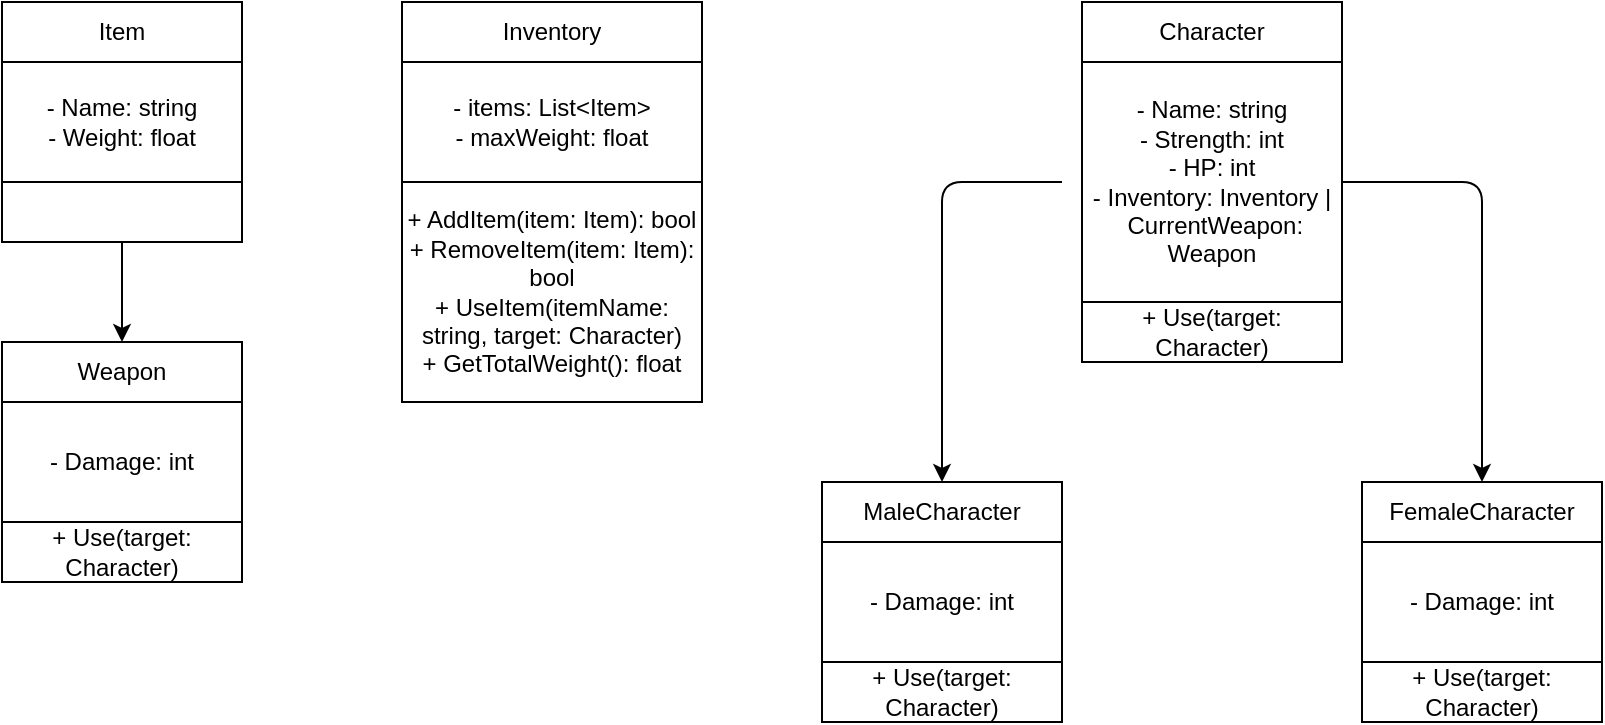 <mxfile>
    <diagram id="oA_2qftPaEZkycEzTWtB" name="Page-1">
        <mxGraphModel dx="791" dy="610" grid="1" gridSize="10" guides="1" tooltips="1" connect="1" arrows="1" fold="1" page="1" pageScale="1" pageWidth="850" pageHeight="1100" math="0" shadow="0">
            <root>
                <mxCell id="0"/>
                <mxCell id="1" parent="0"/>
                <mxCell id="2" value="Item" style="rounded=0;whiteSpace=wrap;html=1;" parent="1" vertex="1">
                    <mxGeometry x="40" y="40" width="120" height="30" as="geometry"/>
                </mxCell>
                <mxCell id="10" style="edgeStyle=none;html=1;entryX=0.5;entryY=0;entryDx=0;entryDy=0;" parent="1" source="3" target="7" edge="1">
                    <mxGeometry relative="1" as="geometry"/>
                </mxCell>
                <mxCell id="3" value="" style="rounded=0;whiteSpace=wrap;html=1;" parent="1" vertex="1">
                    <mxGeometry x="40" y="130" width="120" height="30" as="geometry"/>
                </mxCell>
                <mxCell id="5" value="- &lt;span class=&quot;hljs-type&quot;&gt;Name&lt;/span&gt;: string &lt;br&gt;- Weight: &lt;span class=&quot;hljs-type&quot;&gt;float&lt;/span&gt;" style="rounded=0;whiteSpace=wrap;html=1;" parent="1" vertex="1">
                    <mxGeometry x="40" y="70" width="120" height="60" as="geometry"/>
                </mxCell>
                <mxCell id="7" value="Weapon" style="rounded=0;whiteSpace=wrap;html=1;" parent="1" vertex="1">
                    <mxGeometry x="40" y="210" width="120" height="30" as="geometry"/>
                </mxCell>
                <mxCell id="8" value="+ Use(target: &lt;span class=&quot;hljs-type&quot;&gt;Character&lt;/span&gt;)" style="rounded=0;whiteSpace=wrap;html=1;" parent="1" vertex="1">
                    <mxGeometry x="40" y="300" width="120" height="30" as="geometry"/>
                </mxCell>
                <mxCell id="9" value="- Damage: &lt;span class=&quot;hljs-type&quot;&gt;int&lt;/span&gt;" style="rounded=0;whiteSpace=wrap;html=1;" parent="1" vertex="1">
                    <mxGeometry x="40" y="240" width="120" height="60" as="geometry"/>
                </mxCell>
                <mxCell id="11" value="Inventory" style="rounded=0;whiteSpace=wrap;html=1;" parent="1" vertex="1">
                    <mxGeometry x="240" y="40" width="150" height="30" as="geometry"/>
                </mxCell>
                <mxCell id="12" value="+ AddItem(item: Item): &lt;span class=&quot;hljs-type&quot;&gt;bool&lt;br&gt;&lt;/span&gt;+ RemoveItem(item: Item): &lt;span class=&quot;hljs-type&quot;&gt;bool&lt;/span&gt; &lt;br&gt;+ UseItem(itemName: string, target: &lt;span class=&quot;hljs-type&quot;&gt;Character&lt;/span&gt;) &lt;br&gt;+ GetTotalWeight(): &lt;span class=&quot;hljs-type&quot;&gt;float&lt;/span&gt;" style="rounded=0;whiteSpace=wrap;html=1;" parent="1" vertex="1">
                    <mxGeometry x="240" y="130" width="150" height="110" as="geometry"/>
                </mxCell>
                <mxCell id="13" value="- items: List&amp;lt;Item&amp;gt; &lt;br&gt;- maxWeight: &lt;span class=&quot;hljs-type&quot;&gt;float&lt;/span&gt;" style="rounded=0;whiteSpace=wrap;html=1;" parent="1" vertex="1">
                    <mxGeometry x="240" y="70" width="150" height="60" as="geometry"/>
                </mxCell>
                <mxCell id="15" value="Character" style="rounded=0;whiteSpace=wrap;html=1;" vertex="1" parent="1">
                    <mxGeometry x="580" y="40" width="130" height="30" as="geometry"/>
                </mxCell>
                <mxCell id="16" value="+ Use(target: &lt;span class=&quot;hljs-type&quot;&gt;Character&lt;/span&gt;)" style="rounded=0;whiteSpace=wrap;html=1;" vertex="1" parent="1">
                    <mxGeometry x="580" y="190" width="130" height="30" as="geometry"/>
                </mxCell>
                <mxCell id="25" style="edgeStyle=none;html=1;entryX=0.5;entryY=0;entryDx=0;entryDy=0;" edge="1" parent="1" target="18">
                    <mxGeometry relative="1" as="geometry">
                        <mxPoint x="570" y="130" as="sourcePoint"/>
                        <Array as="points">
                            <mxPoint x="510" y="130"/>
                        </Array>
                    </mxGeometry>
                </mxCell>
                <mxCell id="26" style="edgeStyle=none;html=1;entryX=0.5;entryY=0;entryDx=0;entryDy=0;" edge="1" parent="1" source="17" target="21">
                    <mxGeometry relative="1" as="geometry">
                        <Array as="points">
                            <mxPoint x="780" y="130"/>
                        </Array>
                    </mxGeometry>
                </mxCell>
                <mxCell id="17" value="- &lt;span class=&quot;hljs-type&quot;&gt;Name&lt;/span&gt;: string&lt;br&gt;- Strength: &lt;span class=&quot;hljs-type&quot;&gt;int&lt;/span&gt; &lt;br&gt;- HP: &lt;span class=&quot;hljs-type&quot;&gt;int&lt;/span&gt; &lt;br&gt;- Inventory: Inventory |&amp;nbsp;CurrentWeapon: Weapon" style="rounded=0;whiteSpace=wrap;html=1;" vertex="1" parent="1">
                    <mxGeometry x="580" y="70" width="130" height="120" as="geometry"/>
                </mxCell>
                <mxCell id="18" value="MaleCharacter" style="rounded=0;whiteSpace=wrap;html=1;" vertex="1" parent="1">
                    <mxGeometry x="450" y="280" width="120" height="30" as="geometry"/>
                </mxCell>
                <mxCell id="19" value="+ Use(target: &lt;span class=&quot;hljs-type&quot;&gt;Character&lt;/span&gt;)" style="rounded=0;whiteSpace=wrap;html=1;" vertex="1" parent="1">
                    <mxGeometry x="450" y="370" width="120" height="30" as="geometry"/>
                </mxCell>
                <mxCell id="20" value="- Damage: &lt;span class=&quot;hljs-type&quot;&gt;int&lt;/span&gt;" style="rounded=0;whiteSpace=wrap;html=1;" vertex="1" parent="1">
                    <mxGeometry x="450" y="310" width="120" height="60" as="geometry"/>
                </mxCell>
                <mxCell id="21" value="FemaleCharacter" style="rounded=0;whiteSpace=wrap;html=1;" vertex="1" parent="1">
                    <mxGeometry x="720" y="280" width="120" height="30" as="geometry"/>
                </mxCell>
                <mxCell id="22" value="+ Use(target: &lt;span class=&quot;hljs-type&quot;&gt;Character&lt;/span&gt;)" style="rounded=0;whiteSpace=wrap;html=1;" vertex="1" parent="1">
                    <mxGeometry x="720" y="370" width="120" height="30" as="geometry"/>
                </mxCell>
                <mxCell id="23" value="- Damage: &lt;span class=&quot;hljs-type&quot;&gt;int&lt;/span&gt;" style="rounded=0;whiteSpace=wrap;html=1;" vertex="1" parent="1">
                    <mxGeometry x="720" y="310" width="120" height="60" as="geometry"/>
                </mxCell>
            </root>
        </mxGraphModel>
    </diagram>
</mxfile>